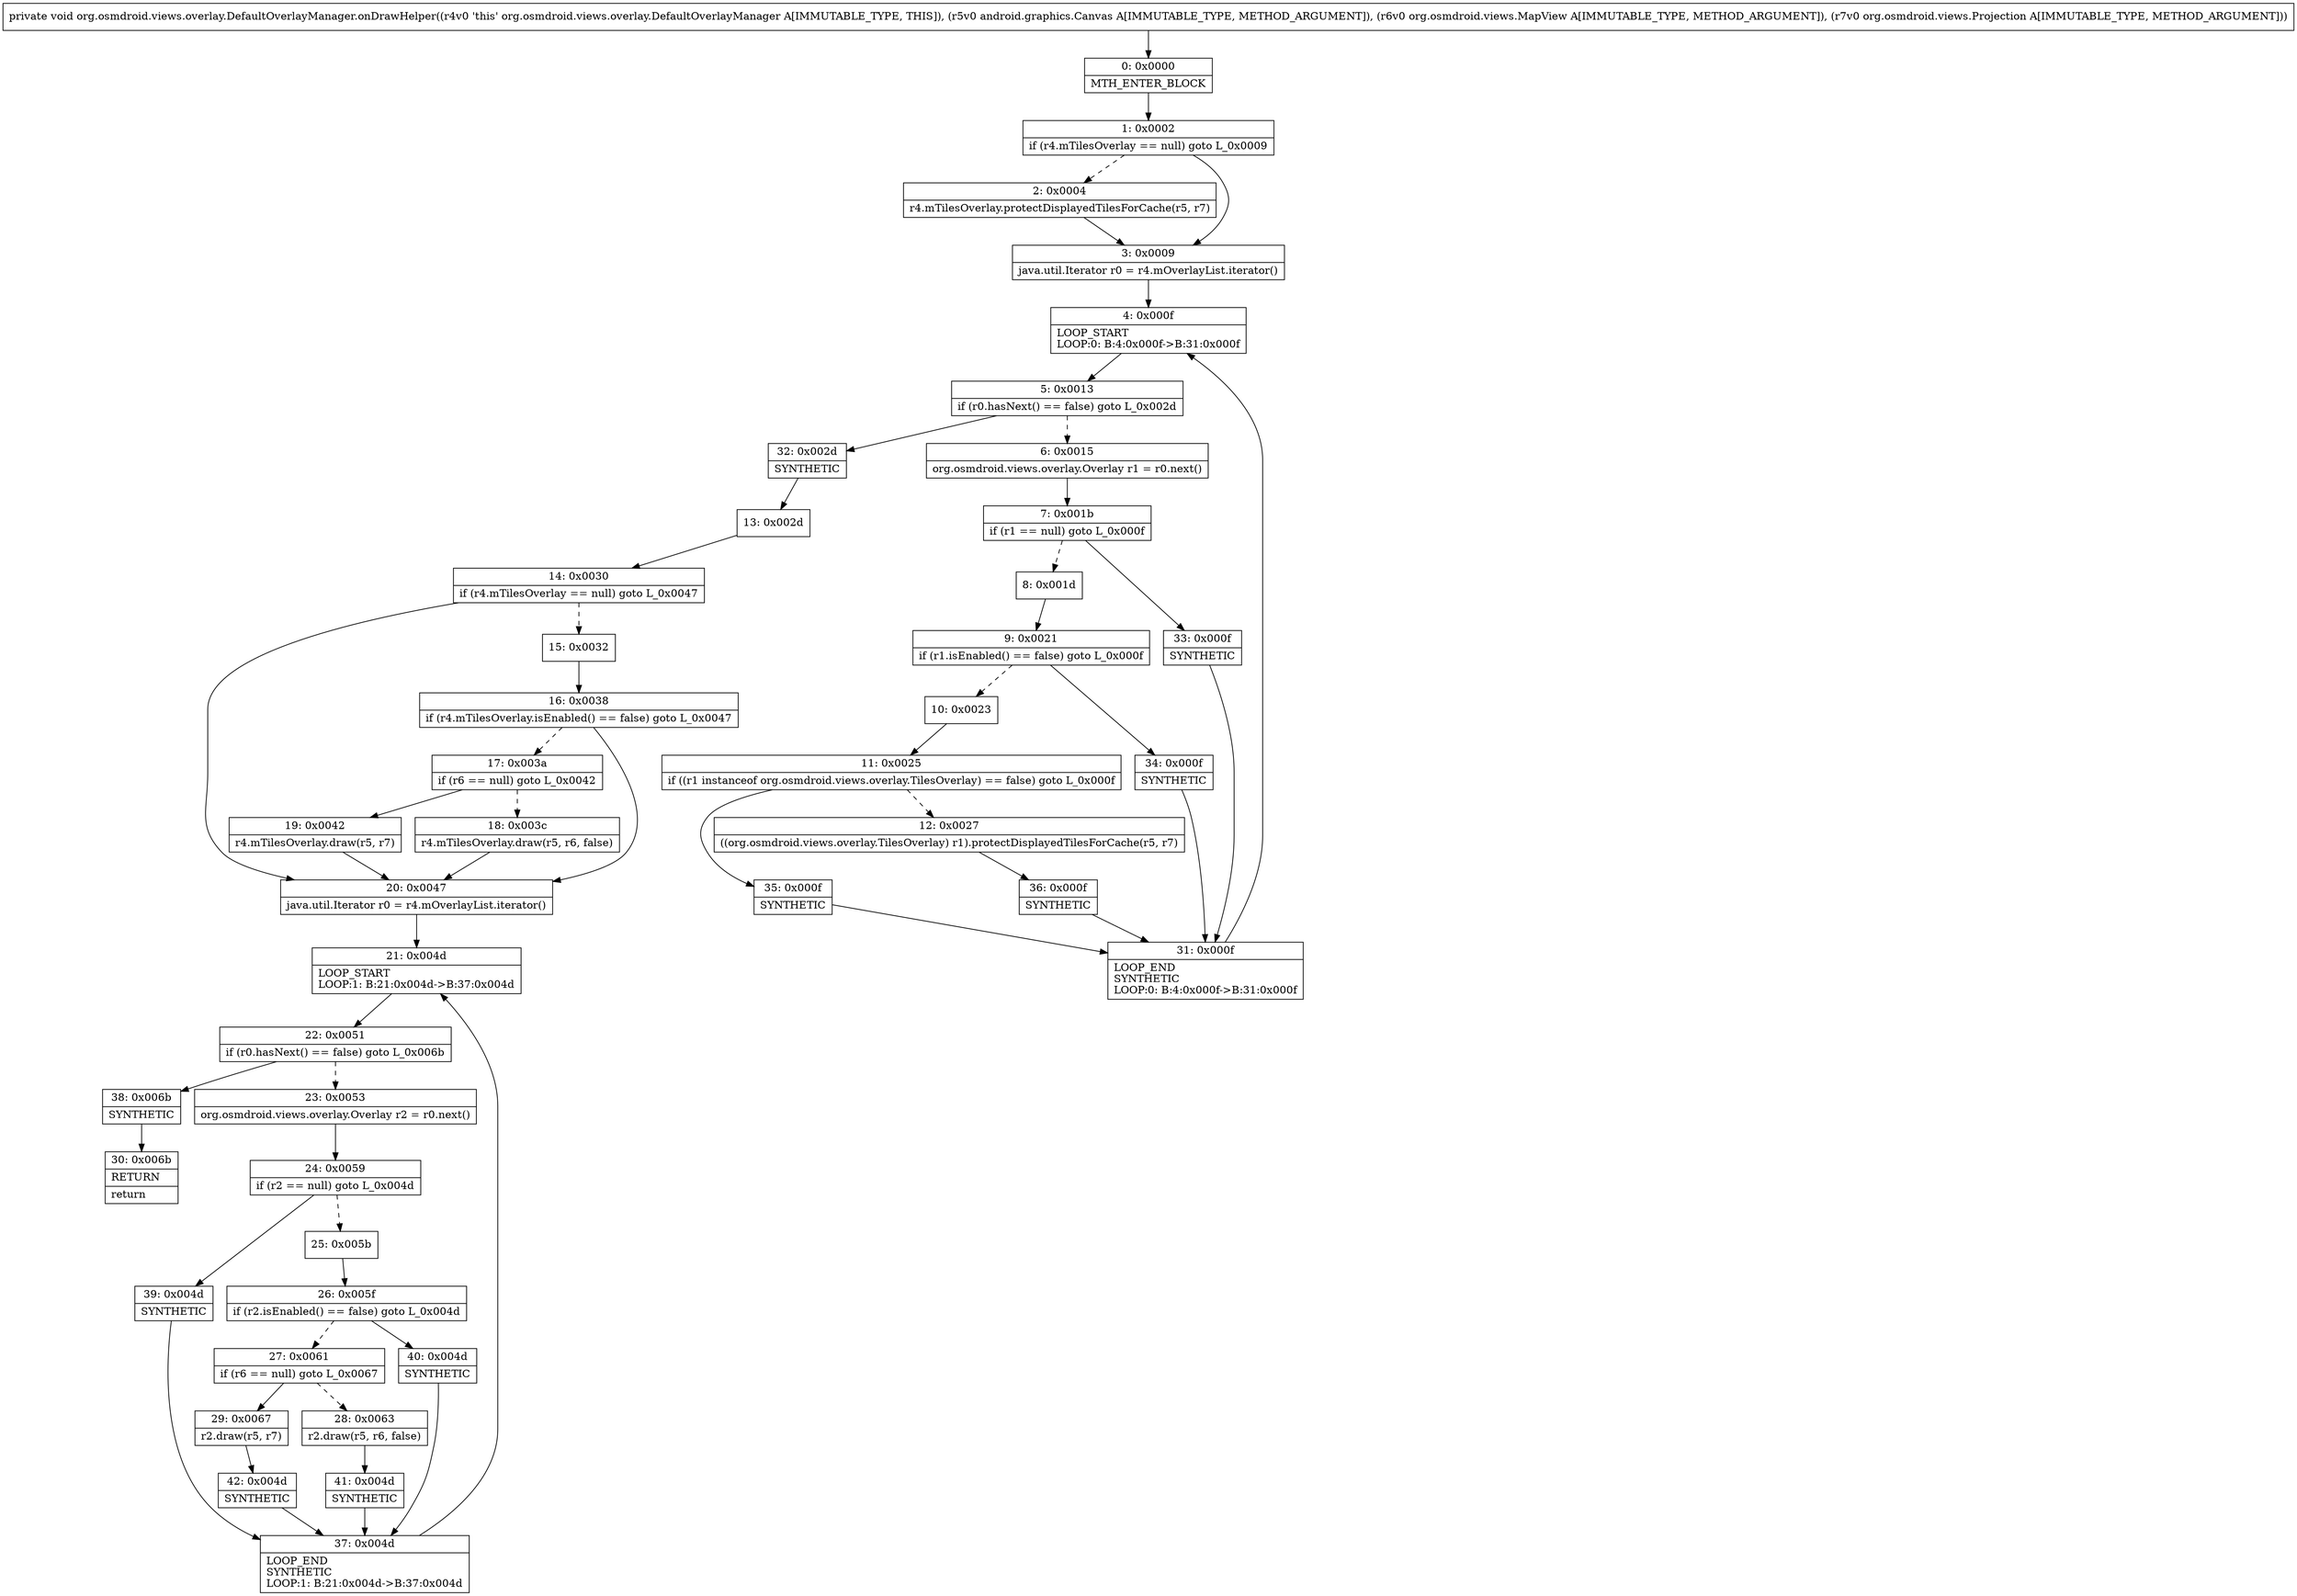 digraph "CFG fororg.osmdroid.views.overlay.DefaultOverlayManager.onDrawHelper(Landroid\/graphics\/Canvas;Lorg\/osmdroid\/views\/MapView;Lorg\/osmdroid\/views\/Projection;)V" {
Node_0 [shape=record,label="{0\:\ 0x0000|MTH_ENTER_BLOCK\l}"];
Node_1 [shape=record,label="{1\:\ 0x0002|if (r4.mTilesOverlay == null) goto L_0x0009\l}"];
Node_2 [shape=record,label="{2\:\ 0x0004|r4.mTilesOverlay.protectDisplayedTilesForCache(r5, r7)\l}"];
Node_3 [shape=record,label="{3\:\ 0x0009|java.util.Iterator r0 = r4.mOverlayList.iterator()\l}"];
Node_4 [shape=record,label="{4\:\ 0x000f|LOOP_START\lLOOP:0: B:4:0x000f\-\>B:31:0x000f\l}"];
Node_5 [shape=record,label="{5\:\ 0x0013|if (r0.hasNext() == false) goto L_0x002d\l}"];
Node_6 [shape=record,label="{6\:\ 0x0015|org.osmdroid.views.overlay.Overlay r1 = r0.next()\l}"];
Node_7 [shape=record,label="{7\:\ 0x001b|if (r1 == null) goto L_0x000f\l}"];
Node_8 [shape=record,label="{8\:\ 0x001d}"];
Node_9 [shape=record,label="{9\:\ 0x0021|if (r1.isEnabled() == false) goto L_0x000f\l}"];
Node_10 [shape=record,label="{10\:\ 0x0023}"];
Node_11 [shape=record,label="{11\:\ 0x0025|if ((r1 instanceof org.osmdroid.views.overlay.TilesOverlay) == false) goto L_0x000f\l}"];
Node_12 [shape=record,label="{12\:\ 0x0027|((org.osmdroid.views.overlay.TilesOverlay) r1).protectDisplayedTilesForCache(r5, r7)\l}"];
Node_13 [shape=record,label="{13\:\ 0x002d}"];
Node_14 [shape=record,label="{14\:\ 0x0030|if (r4.mTilesOverlay == null) goto L_0x0047\l}"];
Node_15 [shape=record,label="{15\:\ 0x0032}"];
Node_16 [shape=record,label="{16\:\ 0x0038|if (r4.mTilesOverlay.isEnabled() == false) goto L_0x0047\l}"];
Node_17 [shape=record,label="{17\:\ 0x003a|if (r6 == null) goto L_0x0042\l}"];
Node_18 [shape=record,label="{18\:\ 0x003c|r4.mTilesOverlay.draw(r5, r6, false)\l}"];
Node_19 [shape=record,label="{19\:\ 0x0042|r4.mTilesOverlay.draw(r5, r7)\l}"];
Node_20 [shape=record,label="{20\:\ 0x0047|java.util.Iterator r0 = r4.mOverlayList.iterator()\l}"];
Node_21 [shape=record,label="{21\:\ 0x004d|LOOP_START\lLOOP:1: B:21:0x004d\-\>B:37:0x004d\l}"];
Node_22 [shape=record,label="{22\:\ 0x0051|if (r0.hasNext() == false) goto L_0x006b\l}"];
Node_23 [shape=record,label="{23\:\ 0x0053|org.osmdroid.views.overlay.Overlay r2 = r0.next()\l}"];
Node_24 [shape=record,label="{24\:\ 0x0059|if (r2 == null) goto L_0x004d\l}"];
Node_25 [shape=record,label="{25\:\ 0x005b}"];
Node_26 [shape=record,label="{26\:\ 0x005f|if (r2.isEnabled() == false) goto L_0x004d\l}"];
Node_27 [shape=record,label="{27\:\ 0x0061|if (r6 == null) goto L_0x0067\l}"];
Node_28 [shape=record,label="{28\:\ 0x0063|r2.draw(r5, r6, false)\l}"];
Node_29 [shape=record,label="{29\:\ 0x0067|r2.draw(r5, r7)\l}"];
Node_30 [shape=record,label="{30\:\ 0x006b|RETURN\l|return\l}"];
Node_31 [shape=record,label="{31\:\ 0x000f|LOOP_END\lSYNTHETIC\lLOOP:0: B:4:0x000f\-\>B:31:0x000f\l}"];
Node_32 [shape=record,label="{32\:\ 0x002d|SYNTHETIC\l}"];
Node_33 [shape=record,label="{33\:\ 0x000f|SYNTHETIC\l}"];
Node_34 [shape=record,label="{34\:\ 0x000f|SYNTHETIC\l}"];
Node_35 [shape=record,label="{35\:\ 0x000f|SYNTHETIC\l}"];
Node_36 [shape=record,label="{36\:\ 0x000f|SYNTHETIC\l}"];
Node_37 [shape=record,label="{37\:\ 0x004d|LOOP_END\lSYNTHETIC\lLOOP:1: B:21:0x004d\-\>B:37:0x004d\l}"];
Node_38 [shape=record,label="{38\:\ 0x006b|SYNTHETIC\l}"];
Node_39 [shape=record,label="{39\:\ 0x004d|SYNTHETIC\l}"];
Node_40 [shape=record,label="{40\:\ 0x004d|SYNTHETIC\l}"];
Node_41 [shape=record,label="{41\:\ 0x004d|SYNTHETIC\l}"];
Node_42 [shape=record,label="{42\:\ 0x004d|SYNTHETIC\l}"];
MethodNode[shape=record,label="{private void org.osmdroid.views.overlay.DefaultOverlayManager.onDrawHelper((r4v0 'this' org.osmdroid.views.overlay.DefaultOverlayManager A[IMMUTABLE_TYPE, THIS]), (r5v0 android.graphics.Canvas A[IMMUTABLE_TYPE, METHOD_ARGUMENT]), (r6v0 org.osmdroid.views.MapView A[IMMUTABLE_TYPE, METHOD_ARGUMENT]), (r7v0 org.osmdroid.views.Projection A[IMMUTABLE_TYPE, METHOD_ARGUMENT])) }"];
MethodNode -> Node_0;
Node_0 -> Node_1;
Node_1 -> Node_2[style=dashed];
Node_1 -> Node_3;
Node_2 -> Node_3;
Node_3 -> Node_4;
Node_4 -> Node_5;
Node_5 -> Node_6[style=dashed];
Node_5 -> Node_32;
Node_6 -> Node_7;
Node_7 -> Node_8[style=dashed];
Node_7 -> Node_33;
Node_8 -> Node_9;
Node_9 -> Node_10[style=dashed];
Node_9 -> Node_34;
Node_10 -> Node_11;
Node_11 -> Node_12[style=dashed];
Node_11 -> Node_35;
Node_12 -> Node_36;
Node_13 -> Node_14;
Node_14 -> Node_15[style=dashed];
Node_14 -> Node_20;
Node_15 -> Node_16;
Node_16 -> Node_17[style=dashed];
Node_16 -> Node_20;
Node_17 -> Node_18[style=dashed];
Node_17 -> Node_19;
Node_18 -> Node_20;
Node_19 -> Node_20;
Node_20 -> Node_21;
Node_21 -> Node_22;
Node_22 -> Node_23[style=dashed];
Node_22 -> Node_38;
Node_23 -> Node_24;
Node_24 -> Node_25[style=dashed];
Node_24 -> Node_39;
Node_25 -> Node_26;
Node_26 -> Node_27[style=dashed];
Node_26 -> Node_40;
Node_27 -> Node_28[style=dashed];
Node_27 -> Node_29;
Node_28 -> Node_41;
Node_29 -> Node_42;
Node_31 -> Node_4;
Node_32 -> Node_13;
Node_33 -> Node_31;
Node_34 -> Node_31;
Node_35 -> Node_31;
Node_36 -> Node_31;
Node_37 -> Node_21;
Node_38 -> Node_30;
Node_39 -> Node_37;
Node_40 -> Node_37;
Node_41 -> Node_37;
Node_42 -> Node_37;
}

